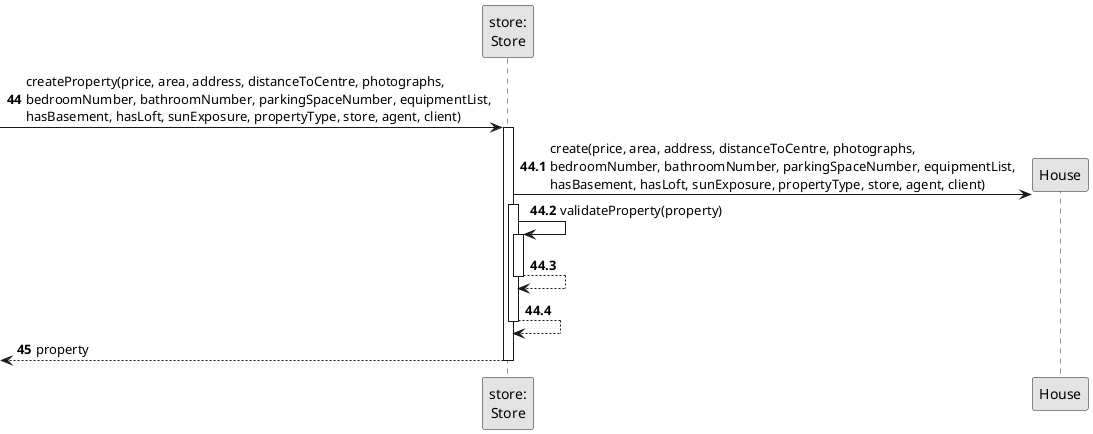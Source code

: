 @startuml
skinparam monochrome true
skinparam packageStyle rectangle
skinparam shadowing false

autonumber 44

'hide footbox
participant "store:\nStore" as STR
participant "House" as HPROP


     -> STR: createProperty(price, area, address, distanceToCentre, photographs,\nbedroomNumber, bathroomNumber, parkingSpaceNumber, equipmentList,\nhasBasement, hasLoft, sunExposure, propertyType, store, agent, client)
                                                                               activate STR

    autonumber 44.1
            STR -> HPROP**: create(price, area, address, distanceToCentre, photographs,\nbedroomNumber, bathroomNumber, parkingSpaceNumber, equipmentList,\nhasBasement, hasLoft, sunExposure, propertyType, store, agent, client)
                                   activate STR
                                       STR -> STR: validateProperty(property)
                                       activate STR
                                           STR --> STR
                                       deactivate STR
                                           STR --> STR
                                   deactivate STR



    autonumber 45

    <-- STR  : property

    deactivate STR


@enduml